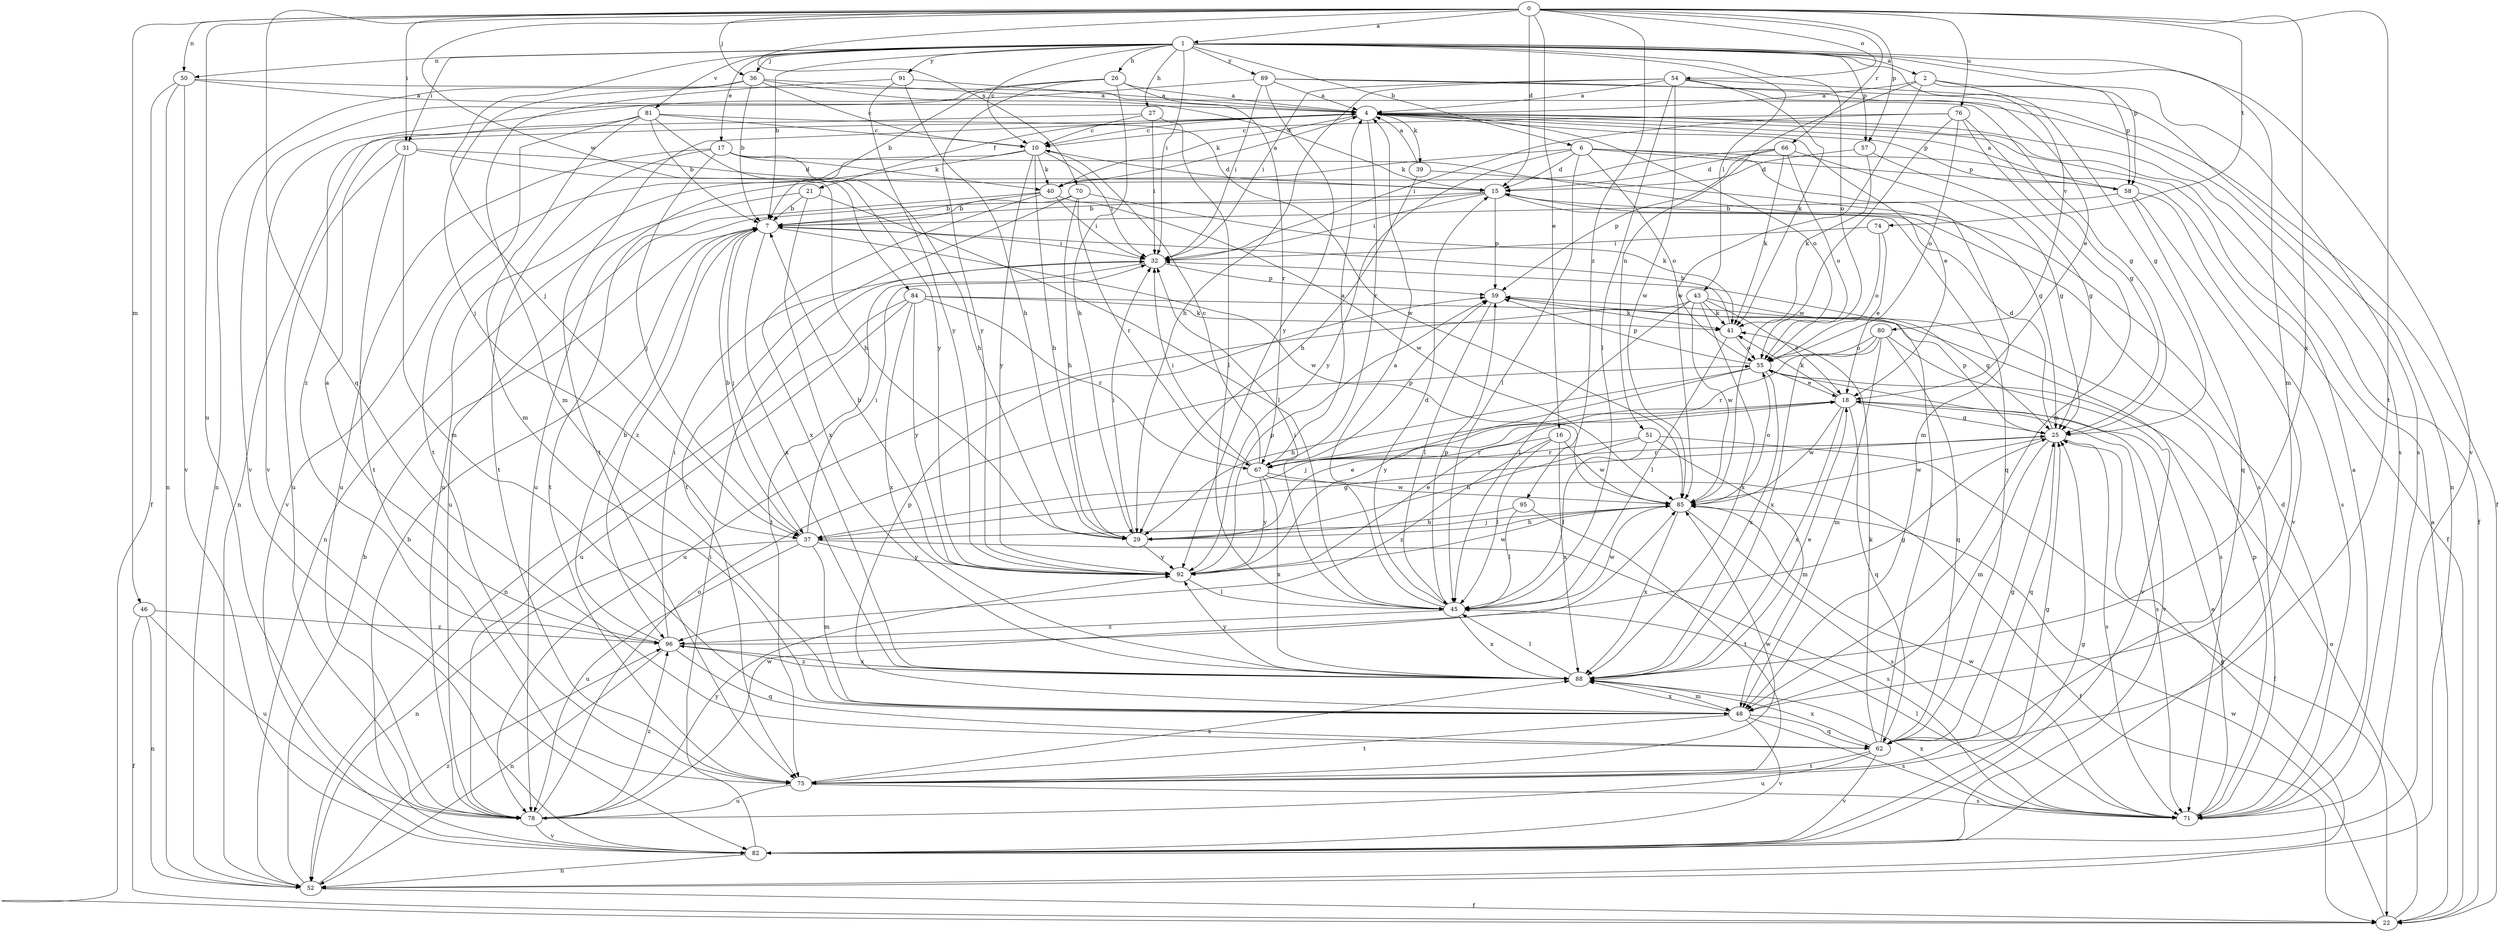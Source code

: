 strict digraph  {
0;
1;
2;
4;
6;
7;
10;
15;
16;
17;
18;
21;
22;
25;
26;
27;
29;
31;
32;
36;
37;
39;
40;
41;
43;
45;
46;
48;
50;
51;
52;
54;
55;
57;
58;
59;
62;
66;
67;
70;
71;
74;
75;
76;
78;
80;
81;
82;
84;
85;
88;
89;
91;
92;
95;
96;
0 -> 1  [label=a];
0 -> 15  [label=d];
0 -> 16  [label=e];
0 -> 31  [label=i];
0 -> 36  [label=j];
0 -> 46  [label=m];
0 -> 50  [label=n];
0 -> 54  [label=o];
0 -> 57  [label=p];
0 -> 62  [label=q];
0 -> 66  [label=r];
0 -> 70  [label=s];
0 -> 74  [label=t];
0 -> 75  [label=t];
0 -> 76  [label=u];
0 -> 78  [label=u];
0 -> 84  [label=w];
0 -> 88  [label=x];
0 -> 95  [label=z];
1 -> 2  [label=a];
1 -> 6  [label=b];
1 -> 7  [label=b];
1 -> 10  [label=c];
1 -> 17  [label=e];
1 -> 26  [label=h];
1 -> 27  [label=h];
1 -> 31  [label=i];
1 -> 32  [label=i];
1 -> 36  [label=j];
1 -> 37  [label=j];
1 -> 43  [label=l];
1 -> 48  [label=m];
1 -> 50  [label=n];
1 -> 55  [label=o];
1 -> 57  [label=p];
1 -> 58  [label=p];
1 -> 80  [label=v];
1 -> 81  [label=v];
1 -> 82  [label=v];
1 -> 89  [label=y];
1 -> 91  [label=y];
2 -> 4  [label=a];
2 -> 25  [label=g];
2 -> 51  [label=n];
2 -> 58  [label=p];
2 -> 71  [label=s];
2 -> 85  [label=w];
4 -> 10  [label=c];
4 -> 18  [label=e];
4 -> 21  [label=f];
4 -> 22  [label=f];
4 -> 39  [label=k];
4 -> 40  [label=k];
4 -> 55  [label=o];
4 -> 58  [label=p];
4 -> 67  [label=r];
4 -> 75  [label=t];
6 -> 15  [label=d];
6 -> 22  [label=f];
6 -> 40  [label=k];
6 -> 45  [label=l];
6 -> 48  [label=m];
6 -> 55  [label=o];
6 -> 58  [label=p];
6 -> 92  [label=y];
7 -> 32  [label=i];
7 -> 37  [label=j];
7 -> 85  [label=w];
7 -> 88  [label=x];
7 -> 96  [label=z];
10 -> 15  [label=d];
10 -> 29  [label=h];
10 -> 32  [label=i];
10 -> 40  [label=k];
10 -> 78  [label=u];
10 -> 82  [label=v];
10 -> 92  [label=y];
15 -> 7  [label=b];
15 -> 32  [label=i];
15 -> 59  [label=p];
15 -> 62  [label=q];
15 -> 78  [label=u];
16 -> 45  [label=l];
16 -> 67  [label=r];
16 -> 85  [label=w];
16 -> 88  [label=x];
16 -> 96  [label=z];
17 -> 25  [label=g];
17 -> 29  [label=h];
17 -> 37  [label=j];
17 -> 40  [label=k];
17 -> 75  [label=t];
17 -> 78  [label=u];
18 -> 25  [label=g];
18 -> 37  [label=j];
18 -> 41  [label=k];
18 -> 62  [label=q];
18 -> 71  [label=s];
18 -> 85  [label=w];
18 -> 88  [label=x];
21 -> 7  [label=b];
21 -> 45  [label=l];
21 -> 52  [label=n];
21 -> 88  [label=x];
22 -> 4  [label=a];
22 -> 55  [label=o];
22 -> 85  [label=w];
25 -> 15  [label=d];
25 -> 48  [label=m];
25 -> 59  [label=p];
25 -> 62  [label=q];
25 -> 67  [label=r];
25 -> 71  [label=s];
25 -> 85  [label=w];
26 -> 4  [label=a];
26 -> 7  [label=b];
26 -> 29  [label=h];
26 -> 67  [label=r];
26 -> 82  [label=v];
26 -> 92  [label=y];
27 -> 10  [label=c];
27 -> 32  [label=i];
27 -> 45  [label=l];
27 -> 52  [label=n];
29 -> 18  [label=e];
29 -> 32  [label=i];
29 -> 92  [label=y];
31 -> 15  [label=d];
31 -> 29  [label=h];
31 -> 48  [label=m];
31 -> 75  [label=t];
31 -> 78  [label=u];
32 -> 59  [label=p];
32 -> 75  [label=t];
36 -> 4  [label=a];
36 -> 7  [label=b];
36 -> 10  [label=c];
36 -> 15  [label=d];
36 -> 37  [label=j];
36 -> 52  [label=n];
37 -> 7  [label=b];
37 -> 25  [label=g];
37 -> 32  [label=i];
37 -> 48  [label=m];
37 -> 52  [label=n];
37 -> 71  [label=s];
37 -> 78  [label=u];
37 -> 92  [label=y];
39 -> 4  [label=a];
39 -> 29  [label=h];
39 -> 71  [label=s];
40 -> 4  [label=a];
40 -> 7  [label=b];
40 -> 32  [label=i];
40 -> 75  [label=t];
40 -> 85  [label=w];
40 -> 88  [label=x];
41 -> 7  [label=b];
41 -> 45  [label=l];
41 -> 55  [label=o];
43 -> 18  [label=e];
43 -> 25  [label=g];
43 -> 41  [label=k];
43 -> 45  [label=l];
43 -> 78  [label=u];
43 -> 85  [label=w];
43 -> 88  [label=x];
45 -> 4  [label=a];
45 -> 15  [label=d];
45 -> 32  [label=i];
45 -> 59  [label=p];
45 -> 85  [label=w];
45 -> 88  [label=x];
45 -> 96  [label=z];
46 -> 22  [label=f];
46 -> 52  [label=n];
46 -> 78  [label=u];
46 -> 96  [label=z];
48 -> 59  [label=p];
48 -> 62  [label=q];
48 -> 71  [label=s];
48 -> 75  [label=t];
48 -> 82  [label=v];
48 -> 88  [label=x];
50 -> 4  [label=a];
50 -> 22  [label=f];
50 -> 25  [label=g];
50 -> 52  [label=n];
50 -> 82  [label=v];
51 -> 22  [label=f];
51 -> 29  [label=h];
51 -> 45  [label=l];
51 -> 48  [label=m];
51 -> 67  [label=r];
52 -> 7  [label=b];
52 -> 22  [label=f];
52 -> 25  [label=g];
52 -> 96  [label=z];
54 -> 4  [label=a];
54 -> 18  [label=e];
54 -> 29  [label=h];
54 -> 32  [label=i];
54 -> 41  [label=k];
54 -> 45  [label=l];
54 -> 52  [label=n];
54 -> 85  [label=w];
55 -> 18  [label=e];
55 -> 29  [label=h];
55 -> 59  [label=p];
55 -> 82  [label=v];
55 -> 88  [label=x];
55 -> 92  [label=y];
57 -> 15  [label=d];
57 -> 25  [label=g];
57 -> 41  [label=k];
58 -> 4  [label=a];
58 -> 7  [label=b];
58 -> 62  [label=q];
58 -> 71  [label=s];
58 -> 82  [label=v];
59 -> 41  [label=k];
59 -> 45  [label=l];
62 -> 25  [label=g];
62 -> 32  [label=i];
62 -> 41  [label=k];
62 -> 75  [label=t];
62 -> 78  [label=u];
62 -> 82  [label=v];
62 -> 88  [label=x];
66 -> 15  [label=d];
66 -> 25  [label=g];
66 -> 41  [label=k];
66 -> 55  [label=o];
66 -> 59  [label=p];
66 -> 78  [label=u];
67 -> 4  [label=a];
67 -> 10  [label=c];
67 -> 22  [label=f];
67 -> 32  [label=i];
67 -> 59  [label=p];
67 -> 85  [label=w];
67 -> 88  [label=x];
67 -> 92  [label=y];
70 -> 7  [label=b];
70 -> 29  [label=h];
70 -> 41  [label=k];
70 -> 67  [label=r];
70 -> 75  [label=t];
71 -> 4  [label=a];
71 -> 15  [label=d];
71 -> 18  [label=e];
71 -> 45  [label=l];
71 -> 59  [label=p];
71 -> 85  [label=w];
71 -> 88  [label=x];
74 -> 18  [label=e];
74 -> 32  [label=i];
74 -> 55  [label=o];
75 -> 25  [label=g];
75 -> 71  [label=s];
75 -> 78  [label=u];
75 -> 85  [label=w];
75 -> 88  [label=x];
76 -> 10  [label=c];
76 -> 25  [label=g];
76 -> 32  [label=i];
76 -> 48  [label=m];
76 -> 55  [label=o];
76 -> 85  [label=w];
78 -> 55  [label=o];
78 -> 82  [label=v];
78 -> 85  [label=w];
78 -> 92  [label=y];
78 -> 96  [label=z];
80 -> 48  [label=m];
80 -> 55  [label=o];
80 -> 62  [label=q];
80 -> 67  [label=r];
80 -> 82  [label=v];
80 -> 88  [label=x];
81 -> 7  [label=b];
81 -> 10  [label=c];
81 -> 48  [label=m];
81 -> 75  [label=t];
81 -> 85  [label=w];
81 -> 92  [label=y];
81 -> 96  [label=z];
82 -> 7  [label=b];
82 -> 25  [label=g];
82 -> 32  [label=i];
82 -> 52  [label=n];
84 -> 41  [label=k];
84 -> 52  [label=n];
84 -> 67  [label=r];
84 -> 71  [label=s];
84 -> 78  [label=u];
84 -> 88  [label=x];
84 -> 92  [label=y];
85 -> 29  [label=h];
85 -> 37  [label=j];
85 -> 55  [label=o];
85 -> 71  [label=s];
85 -> 88  [label=x];
88 -> 18  [label=e];
88 -> 45  [label=l];
88 -> 48  [label=m];
88 -> 92  [label=y];
88 -> 96  [label=z];
89 -> 4  [label=a];
89 -> 22  [label=f];
89 -> 32  [label=i];
89 -> 71  [label=s];
89 -> 82  [label=v];
89 -> 92  [label=y];
91 -> 4  [label=a];
91 -> 29  [label=h];
91 -> 48  [label=m];
91 -> 92  [label=y];
92 -> 7  [label=b];
92 -> 18  [label=e];
92 -> 45  [label=l];
92 -> 59  [label=p];
92 -> 85  [label=w];
95 -> 29  [label=h];
95 -> 45  [label=l];
95 -> 75  [label=t];
96 -> 4  [label=a];
96 -> 7  [label=b];
96 -> 25  [label=g];
96 -> 32  [label=i];
96 -> 52  [label=n];
96 -> 62  [label=q];
96 -> 88  [label=x];
}
